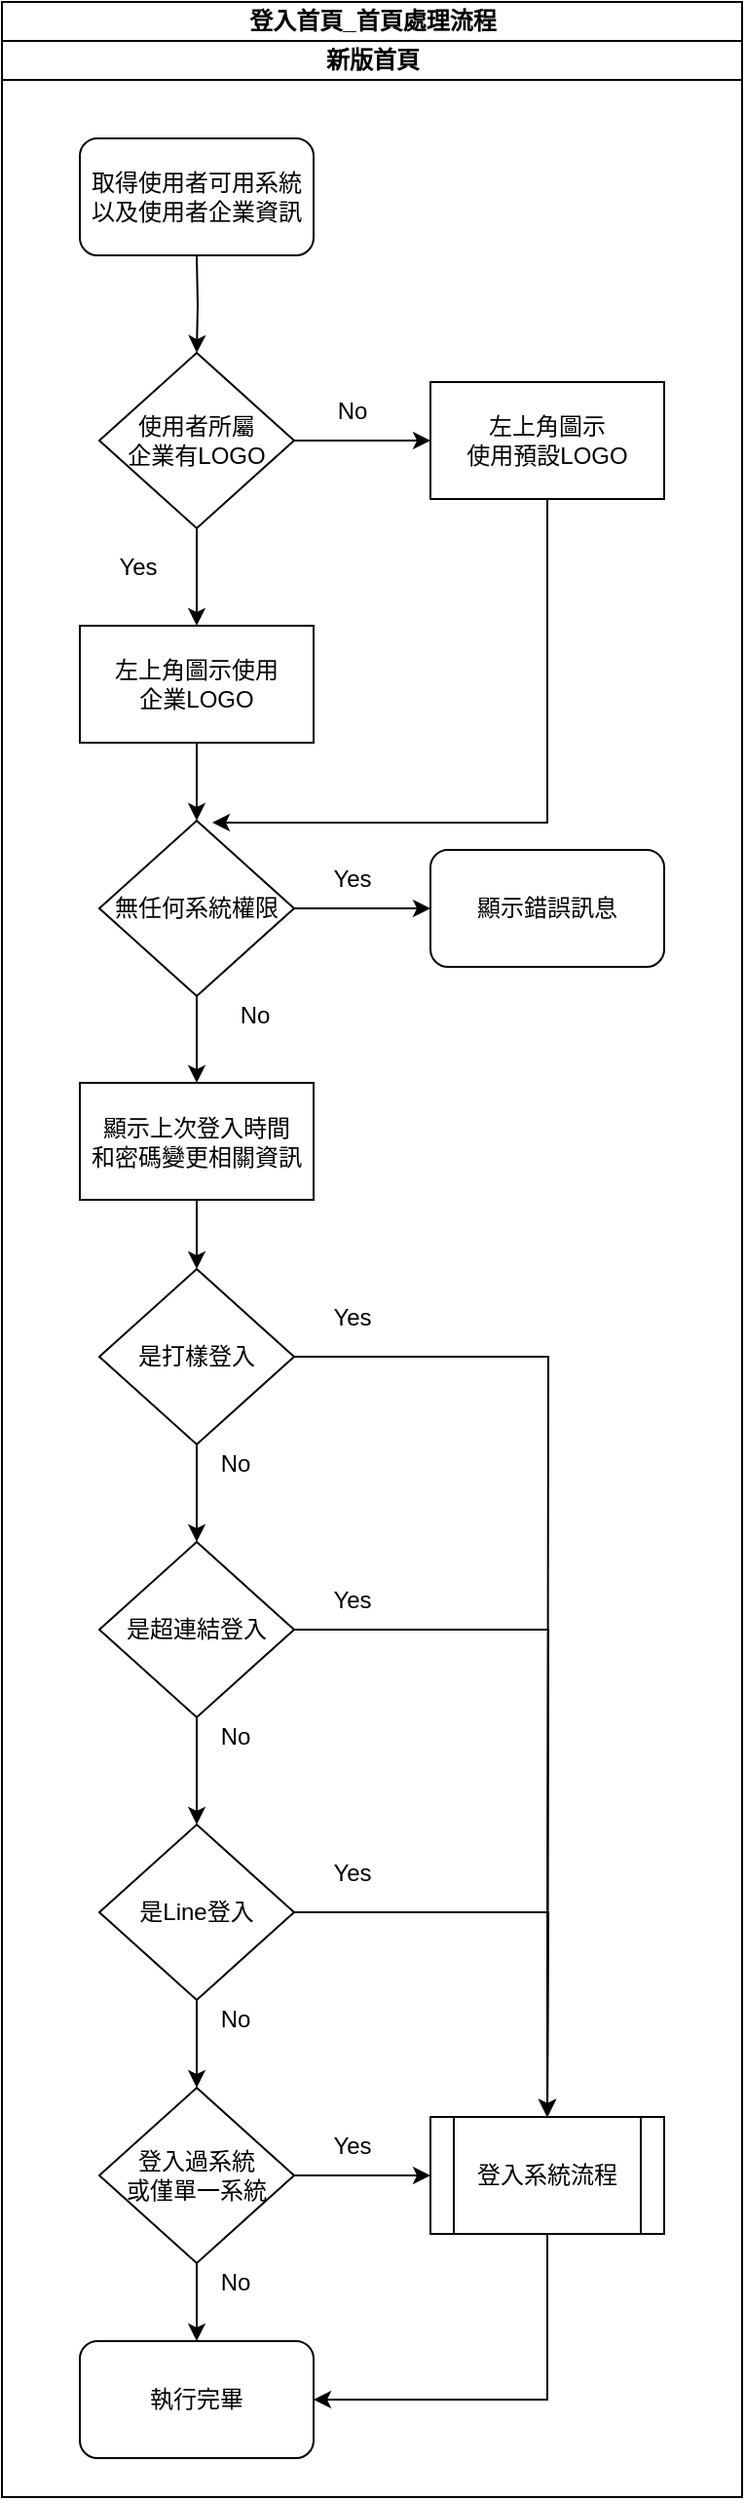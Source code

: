 <mxfile version="13.6.2" type="device" pages="5"><diagram id="xxUvqiR79Ry5WLbqCTX6" name="登入首頁_首頁處理流程"><mxGraphModel dx="852" dy="494" grid="1" gridSize="10" guides="1" tooltips="1" connect="1" arrows="1" fold="1" page="1" pageScale="1" pageWidth="827" pageHeight="1169" math="0" shadow="0"><root><mxCell id="0"/><mxCell id="1" parent="0"/><mxCell id="BoFhENl1-lQEtLwZPkrg-1" value="登入首頁_首頁處理流程" style="swimlane;html=1;childLayout=stackLayout;resizeParent=1;resizeParentMax=0;startSize=20;" parent="1" vertex="1"><mxGeometry x="110" y="30" width="380" height="1280" as="geometry"/></mxCell><mxCell id="BoFhENl1-lQEtLwZPkrg-4" value="新版首頁" style="swimlane;html=1;startSize=20;" parent="BoFhENl1-lQEtLwZPkrg-1" vertex="1"><mxGeometry y="20" width="380" height="1260" as="geometry"/></mxCell><mxCell id="BoFhENl1-lQEtLwZPkrg-22" value="Yes" style="text;html=1;strokeColor=none;fillColor=none;align=center;verticalAlign=middle;whiteSpace=wrap;rounded=0;" parent="BoFhENl1-lQEtLwZPkrg-4" vertex="1"><mxGeometry x="50" y="260" width="40" height="20" as="geometry"/></mxCell><mxCell id="BoFhENl1-lQEtLwZPkrg-25" style="edgeStyle=orthogonalEdgeStyle;rounded=0;orthogonalLoop=1;jettySize=auto;html=1;" parent="BoFhENl1-lQEtLwZPkrg-4" source="BoFhENl1-lQEtLwZPkrg-20" target="BoFhENl1-lQEtLwZPkrg-24" edge="1"><mxGeometry relative="1" as="geometry"/></mxCell><mxCell id="S400M3EqAtbgMZL94rTm-6" style="edgeStyle=orthogonalEdgeStyle;rounded=0;orthogonalLoop=1;jettySize=auto;html=1;" parent="BoFhENl1-lQEtLwZPkrg-4" source="S400M3EqAtbgMZL94rTm-4" target="S400M3EqAtbgMZL94rTm-3" edge="1"><mxGeometry relative="1" as="geometry"/></mxCell><mxCell id="S400M3EqAtbgMZL94rTm-10" style="edgeStyle=orthogonalEdgeStyle;rounded=0;orthogonalLoop=1;jettySize=auto;html=1;" parent="BoFhENl1-lQEtLwZPkrg-4" source="S400M3EqAtbgMZL94rTm-4" edge="1"><mxGeometry relative="1" as="geometry"><mxPoint x="280" y="1065" as="targetPoint"/></mxGeometry></mxCell><mxCell id="S400M3EqAtbgMZL94rTm-4" value="是Line登入" style="rhombus;whiteSpace=wrap;html=1;" parent="BoFhENl1-lQEtLwZPkrg-4" vertex="1"><mxGeometry x="50" y="915" width="100" height="90" as="geometry"/></mxCell><mxCell id="S400M3EqAtbgMZL94rTm-11" style="edgeStyle=orthogonalEdgeStyle;rounded=0;orthogonalLoop=1;jettySize=auto;html=1;" parent="BoFhENl1-lQEtLwZPkrg-4" source="S400M3EqAtbgMZL94rTm-1" edge="1"><mxGeometry relative="1" as="geometry"><mxPoint x="280" y="1065" as="targetPoint"/></mxGeometry></mxCell><mxCell id="S400M3EqAtbgMZL94rTm-1" value="是超連結登入" style="rhombus;whiteSpace=wrap;html=1;" parent="BoFhENl1-lQEtLwZPkrg-4" vertex="1"><mxGeometry x="50" y="770" width="100" height="90" as="geometry"/></mxCell><mxCell id="BoFhENl1-lQEtLwZPkrg-20" value="左上角圖示使用&lt;br&gt;企業LOGO" style="whiteSpace=wrap;html=1;" parent="BoFhENl1-lQEtLwZPkrg-4" vertex="1"><mxGeometry x="40" y="300" width="120" height="60" as="geometry"/></mxCell><mxCell id="BoFhENl1-lQEtLwZPkrg-15" value="使用者所屬&lt;br&gt;企業有LOGO" style="rhombus;whiteSpace=wrap;html=1;" parent="BoFhENl1-lQEtLwZPkrg-4" vertex="1"><mxGeometry x="50" y="160" width="100" height="90" as="geometry"/></mxCell><mxCell id="BoFhENl1-lQEtLwZPkrg-16" style="edgeStyle=orthogonalEdgeStyle;rounded=0;orthogonalLoop=1;jettySize=auto;html=1;" parent="BoFhENl1-lQEtLwZPkrg-4" target="BoFhENl1-lQEtLwZPkrg-15" edge="1"><mxGeometry relative="1" as="geometry"><mxPoint x="100" y="110" as="sourcePoint"/></mxGeometry></mxCell><mxCell id="BoFhENl1-lQEtLwZPkrg-21" value="" style="edgeStyle=orthogonalEdgeStyle;rounded=0;orthogonalLoop=1;jettySize=auto;html=1;" parent="BoFhENl1-lQEtLwZPkrg-4" source="BoFhENl1-lQEtLwZPkrg-15" target="BoFhENl1-lQEtLwZPkrg-20" edge="1"><mxGeometry relative="1" as="geometry"/></mxCell><mxCell id="BoFhENl1-lQEtLwZPkrg-30" style="edgeStyle=orthogonalEdgeStyle;rounded=0;orthogonalLoop=1;jettySize=auto;html=1;" parent="BoFhENl1-lQEtLwZPkrg-4" source="BoFhENl1-lQEtLwZPkrg-24" target="BoFhENl1-lQEtLwZPkrg-28" edge="1"><mxGeometry relative="1" as="geometry"/></mxCell><mxCell id="BoFhENl1-lQEtLwZPkrg-24" value="無任何系統權限" style="rhombus;whiteSpace=wrap;html=1;" parent="BoFhENl1-lQEtLwZPkrg-4" vertex="1"><mxGeometry x="50" y="400" width="100" height="90" as="geometry"/></mxCell><mxCell id="BoFhENl1-lQEtLwZPkrg-41" style="edgeStyle=orthogonalEdgeStyle;rounded=0;orthogonalLoop=1;jettySize=auto;html=1;" parent="BoFhENl1-lQEtLwZPkrg-4" source="BoFhENl1-lQEtLwZPkrg-37" target="BoFhENl1-lQEtLwZPkrg-40" edge="1"><mxGeometry relative="1" as="geometry"/></mxCell><mxCell id="BoFhENl1-lQEtLwZPkrg-37" value="&lt;span&gt;顯示上次登入時間&lt;/span&gt;&lt;br&gt;&lt;span&gt;和密碼變更相關資訊&lt;/span&gt;" style="whiteSpace=wrap;html=1;" parent="BoFhENl1-lQEtLwZPkrg-4" vertex="1"><mxGeometry x="40" y="534.5" width="120" height="60" as="geometry"/></mxCell><mxCell id="BoFhENl1-lQEtLwZPkrg-44" style="edgeStyle=orthogonalEdgeStyle;rounded=0;orthogonalLoop=1;jettySize=auto;html=1;" parent="BoFhENl1-lQEtLwZPkrg-4" source="BoFhENl1-lQEtLwZPkrg-40" edge="1"><mxGeometry relative="1" as="geometry"><mxPoint x="280" y="1065" as="targetPoint"/></mxGeometry></mxCell><mxCell id="BoFhENl1-lQEtLwZPkrg-40" value="是打樣登入" style="rhombus;whiteSpace=wrap;html=1;" parent="BoFhENl1-lQEtLwZPkrg-4" vertex="1"><mxGeometry x="50" y="630" width="100" height="90" as="geometry"/></mxCell><mxCell id="S400M3EqAtbgMZL94rTm-9" style="edgeStyle=orthogonalEdgeStyle;rounded=0;orthogonalLoop=1;jettySize=auto;html=1;" parent="BoFhENl1-lQEtLwZPkrg-4" source="S400M3EqAtbgMZL94rTm-3" edge="1"><mxGeometry relative="1" as="geometry"><mxPoint x="220" y="1095" as="targetPoint"/></mxGeometry></mxCell><mxCell id="K3Xcjproy9kq6pXs5Ro7-2" style="edgeStyle=orthogonalEdgeStyle;rounded=0;orthogonalLoop=1;jettySize=auto;html=1;" parent="BoFhENl1-lQEtLwZPkrg-4" source="S400M3EqAtbgMZL94rTm-3" target="K3Xcjproy9kq6pXs5Ro7-1" edge="1"><mxGeometry relative="1" as="geometry"/></mxCell><mxCell id="S400M3EqAtbgMZL94rTm-3" value="登入過系統&lt;br&gt;或僅單一系統" style="rhombus;whiteSpace=wrap;html=1;" parent="BoFhENl1-lQEtLwZPkrg-4" vertex="1"><mxGeometry x="50" y="1050" width="100" height="90" as="geometry"/></mxCell><mxCell id="K3Xcjproy9kq6pXs5Ro7-1" value="執行完畢" style="rounded=1;whiteSpace=wrap;html=1;" parent="BoFhENl1-lQEtLwZPkrg-4" vertex="1"><mxGeometry x="40" y="1180" width="120" height="60" as="geometry"/></mxCell><mxCell id="S400M3EqAtbgMZL94rTm-8" value="No" style="text;html=1;strokeColor=none;fillColor=none;align=center;verticalAlign=middle;whiteSpace=wrap;rounded=0;" parent="BoFhENl1-lQEtLwZPkrg-4" vertex="1"><mxGeometry x="100" y="1005" width="40" height="20" as="geometry"/></mxCell><mxCell id="BoFhENl1-lQEtLwZPkrg-47" value="No" style="text;html=1;strokeColor=none;fillColor=none;align=center;verticalAlign=middle;whiteSpace=wrap;rounded=0;" parent="BoFhENl1-lQEtLwZPkrg-4" vertex="1"><mxGeometry x="100" y="720" width="40" height="20" as="geometry"/></mxCell><mxCell id="S400M3EqAtbgMZL94rTm-7" value="No" style="text;html=1;strokeColor=none;fillColor=none;align=center;verticalAlign=middle;whiteSpace=wrap;rounded=0;" parent="BoFhENl1-lQEtLwZPkrg-4" vertex="1"><mxGeometry x="100" y="860" width="40" height="20" as="geometry"/></mxCell><mxCell id="-ncEif5aRneocIVHNTmD-1" value="&lt;span&gt;取得使用者可用系統以及使用者企業資訊&lt;/span&gt;" style="rounded=1;whiteSpace=wrap;html=1;" parent="BoFhENl1-lQEtLwZPkrg-4" vertex="1"><mxGeometry x="40" y="50" width="120" height="60" as="geometry"/></mxCell><mxCell id="fwGlcpPfr8Rrgx2J1AZz-1" value="No" style="text;html=1;strokeColor=none;fillColor=none;align=center;verticalAlign=middle;whiteSpace=wrap;rounded=0;" parent="BoFhENl1-lQEtLwZPkrg-4" vertex="1"><mxGeometry x="100" y="1140" width="40" height="20" as="geometry"/></mxCell><mxCell id="BoFhENl1-lQEtLwZPkrg-34" value="No" style="text;html=1;strokeColor=none;fillColor=none;align=center;verticalAlign=middle;whiteSpace=wrap;rounded=0;" parent="BoFhENl1-lQEtLwZPkrg-4" vertex="1"><mxGeometry x="110" y="490" width="40" height="20" as="geometry"/></mxCell><mxCell id="S400M3EqAtbgMZL94rTm-14" value="Yes" style="text;html=1;strokeColor=none;fillColor=none;align=center;verticalAlign=middle;whiteSpace=wrap;rounded=0;" parent="BoFhENl1-lQEtLwZPkrg-4" vertex="1"><mxGeometry x="160" y="1070" width="40" height="20" as="geometry"/></mxCell><mxCell id="S400M3EqAtbgMZL94rTm-13" value="Yes" style="text;html=1;strokeColor=none;fillColor=none;align=center;verticalAlign=middle;whiteSpace=wrap;rounded=0;" parent="BoFhENl1-lQEtLwZPkrg-4" vertex="1"><mxGeometry x="160" y="930" width="40" height="20" as="geometry"/></mxCell><mxCell id="BoFhENl1-lQEtLwZPkrg-46" value="Yes" style="text;html=1;strokeColor=none;fillColor=none;align=center;verticalAlign=middle;whiteSpace=wrap;rounded=0;" parent="BoFhENl1-lQEtLwZPkrg-4" vertex="1"><mxGeometry x="160" y="645" width="40" height="20" as="geometry"/></mxCell><mxCell id="BoFhENl1-lQEtLwZPkrg-23" value="No" style="text;html=1;strokeColor=none;fillColor=none;align=center;verticalAlign=middle;whiteSpace=wrap;rounded=0;" parent="BoFhENl1-lQEtLwZPkrg-4" vertex="1"><mxGeometry x="160" y="180" width="40" height="20" as="geometry"/></mxCell><mxCell id="BoFhENl1-lQEtLwZPkrg-31" value="Yes" style="text;html=1;strokeColor=none;fillColor=none;align=center;verticalAlign=middle;whiteSpace=wrap;rounded=0;" parent="BoFhENl1-lQEtLwZPkrg-4" vertex="1"><mxGeometry x="160" y="420" width="40" height="20" as="geometry"/></mxCell><mxCell id="S400M3EqAtbgMZL94rTm-12" value="Yes" style="text;html=1;strokeColor=none;fillColor=none;align=center;verticalAlign=middle;whiteSpace=wrap;rounded=0;" parent="BoFhENl1-lQEtLwZPkrg-4" vertex="1"><mxGeometry x="160" y="790" width="40" height="20" as="geometry"/></mxCell><mxCell id="cYE2_k9ykLviHbdNuJbZ-1" style="edgeStyle=orthogonalEdgeStyle;rounded=0;orthogonalLoop=1;jettySize=auto;html=1;entryX=1;entryY=0.5;entryDx=0;entryDy=0;exitX=0.5;exitY=1;exitDx=0;exitDy=0;" parent="BoFhENl1-lQEtLwZPkrg-4" source="RRh4h6zN2o5kzhAieeAw-1" target="K3Xcjproy9kq6pXs5Ro7-1" edge="1"><mxGeometry relative="1" as="geometry"/></mxCell><mxCell id="RRh4h6zN2o5kzhAieeAw-1" value="登入系統流程" style="shape=process;whiteSpace=wrap;html=1;backgroundOutline=1;" parent="BoFhENl1-lQEtLwZPkrg-4" vertex="1"><mxGeometry x="220" y="1065" width="120" height="60" as="geometry"/></mxCell><mxCell id="BoFhENl1-lQEtLwZPkrg-17" value="左上角圖示&lt;br&gt;使用預設LOGO" style="whiteSpace=wrap;html=1;" parent="BoFhENl1-lQEtLwZPkrg-4" vertex="1"><mxGeometry x="220" y="175" width="120" height="60" as="geometry"/></mxCell><mxCell id="BoFhENl1-lQEtLwZPkrg-28" value="顯示錯誤訊息" style="rounded=1;whiteSpace=wrap;html=1;" parent="BoFhENl1-lQEtLwZPkrg-4" vertex="1"><mxGeometry x="220" y="415" width="120" height="60" as="geometry"/></mxCell><mxCell id="BoFhENl1-lQEtLwZPkrg-38" value="" style="edgeStyle=orthogonalEdgeStyle;rounded=0;orthogonalLoop=1;jettySize=auto;html=1;" parent="BoFhENl1-lQEtLwZPkrg-4" source="BoFhENl1-lQEtLwZPkrg-24" target="BoFhENl1-lQEtLwZPkrg-37" edge="1"><mxGeometry relative="1" as="geometry"/></mxCell><mxCell id="BoFhENl1-lQEtLwZPkrg-18" value="" style="edgeStyle=orthogonalEdgeStyle;rounded=0;orthogonalLoop=1;jettySize=auto;html=1;" parent="BoFhENl1-lQEtLwZPkrg-4" source="BoFhENl1-lQEtLwZPkrg-15" target="BoFhENl1-lQEtLwZPkrg-17" edge="1"><mxGeometry relative="1" as="geometry"/></mxCell><mxCell id="BoFhENl1-lQEtLwZPkrg-29" style="edgeStyle=orthogonalEdgeStyle;rounded=0;orthogonalLoop=1;jettySize=auto;html=1;entryX=0.58;entryY=0.011;entryDx=0;entryDy=0;entryPerimeter=0;exitX=0.5;exitY=1;exitDx=0;exitDy=0;" parent="BoFhENl1-lQEtLwZPkrg-4" source="BoFhENl1-lQEtLwZPkrg-17" target="BoFhENl1-lQEtLwZPkrg-24" edge="1"><mxGeometry relative="1" as="geometry"><Array as="points"><mxPoint x="280" y="401"/></Array></mxGeometry></mxCell><mxCell id="S400M3EqAtbgMZL94rTm-2" value="" style="edgeStyle=orthogonalEdgeStyle;rounded=0;orthogonalLoop=1;jettySize=auto;html=1;" parent="BoFhENl1-lQEtLwZPkrg-4" source="BoFhENl1-lQEtLwZPkrg-40" target="S400M3EqAtbgMZL94rTm-1" edge="1"><mxGeometry relative="1" as="geometry"/></mxCell><mxCell id="S400M3EqAtbgMZL94rTm-5" value="" style="edgeStyle=orthogonalEdgeStyle;rounded=0;orthogonalLoop=1;jettySize=auto;html=1;" parent="BoFhENl1-lQEtLwZPkrg-4" source="S400M3EqAtbgMZL94rTm-1" target="S400M3EqAtbgMZL94rTm-4" edge="1"><mxGeometry relative="1" as="geometry"/></mxCell></root></mxGraphModel></diagram><diagram id="Brz_e3MYfnv4GyJsNLYh" name="登入系統_首頁處理流程"><mxGraphModel dx="1679" dy="1663" grid="1" gridSize="10" guides="1" tooltips="1" connect="1" arrows="1" fold="1" page="1" pageScale="1" pageWidth="827" pageHeight="1169" math="0" shadow="0"><root><mxCell id="K91QNcTwHzQRxxjALeH9-0"/><mxCell id="K91QNcTwHzQRxxjALeH9-1" parent="K91QNcTwHzQRxxjALeH9-0"/><mxCell id="iFYcer8ByTCFBsBQIMCD-0" value="登入系統" style="swimlane;html=1;childLayout=stackLayout;resizeParent=1;resizeParentMax=0;startSize=20;" parent="K91QNcTwHzQRxxjALeH9-1" vertex="1"><mxGeometry x="-530" y="-90" width="370" height="1270" as="geometry"/></mxCell><mxCell id="iFYcer8ByTCFBsBQIMCD-2" value="新版首頁" style="swimlane;html=1;startSize=20;" parent="iFYcer8ByTCFBsBQIMCD-0" vertex="1"><mxGeometry y="20" width="370" height="1250" as="geometry"/></mxCell><mxCell id="VhWRzXcyoL8X0kdOJYch-3" style="edgeStyle=orthogonalEdgeStyle;rounded=0;orthogonalLoop=1;jettySize=auto;html=1;" parent="iFYcer8ByTCFBsBQIMCD-2" source="MP5WnpKOxWiK7rQqosWG-0" edge="1"><mxGeometry relative="1" as="geometry"><mxPoint x="100" y="1150" as="targetPoint"/></mxGeometry></mxCell><mxCell id="VhWRzXcyoL8X0kdOJYch-7" style="edgeStyle=orthogonalEdgeStyle;rounded=0;orthogonalLoop=1;jettySize=auto;html=1;" parent="iFYcer8ByTCFBsBQIMCD-2" source="MP5WnpKOxWiK7rQqosWG-0" edge="1"><mxGeometry relative="1" as="geometry"><mxPoint x="210" y="1080" as="targetPoint"/></mxGeometry></mxCell><mxCell id="VhWRzXcyoL8X0kdOJYch-2" style="edgeStyle=orthogonalEdgeStyle;rounded=0;orthogonalLoop=1;jettySize=auto;html=1;" parent="iFYcer8ByTCFBsBQIMCD-2" source="VhWRzXcyoL8X0kdOJYch-0" target="MP5WnpKOxWiK7rQqosWG-0" edge="1"><mxGeometry relative="1" as="geometry"/></mxCell><mxCell id="VhWRzXcyoL8X0kdOJYch-6" style="edgeStyle=orthogonalEdgeStyle;rounded=0;orthogonalLoop=1;jettySize=auto;html=1;" parent="iFYcer8ByTCFBsBQIMCD-2" source="VhWRzXcyoL8X0kdOJYch-0" edge="1"><mxGeometry relative="1" as="geometry"><mxPoint x="270" y="1050" as="targetPoint"/></mxGeometry></mxCell><mxCell id="VhWRzXcyoL8X0kdOJYch-5" style="edgeStyle=orthogonalEdgeStyle;rounded=0;orthogonalLoop=1;jettySize=auto;html=1;" parent="iFYcer8ByTCFBsBQIMCD-2" source="MP5WnpKOxWiK7rQqosWG-2" edge="1"><mxGeometry relative="1" as="geometry"><mxPoint x="270" y="1050" as="targetPoint"/></mxGeometry></mxCell><mxCell id="VhWRzXcyoL8X0kdOJYch-4" style="edgeStyle=orthogonalEdgeStyle;rounded=0;orthogonalLoop=1;jettySize=auto;html=1;" parent="iFYcer8ByTCFBsBQIMCD-2" source="qbh9wjl_hzRG--3oNr68-8" edge="1"><mxGeometry relative="1" as="geometry"><mxPoint x="270" y="1050" as="targetPoint"/></mxGeometry></mxCell><mxCell id="SQXP338MmAp7NBNABk6F-6" value="" style="edgeStyle=orthogonalEdgeStyle;rounded=0;orthogonalLoop=1;jettySize=auto;html=1;" parent="iFYcer8ByTCFBsBQIMCD-2" source="SQXP338MmAp7NBNABk6F-3" target="SQXP338MmAp7NBNABk6F-5" edge="1"><mxGeometry relative="1" as="geometry"/></mxCell><mxCell id="qbh9wjl_hzRG--3oNr68-3" style="edgeStyle=orthogonalEdgeStyle;rounded=0;orthogonalLoop=1;jettySize=auto;html=1;entryX=1;entryY=0.5;entryDx=0;entryDy=0;exitX=0.5;exitY=1;exitDx=0;exitDy=0;" parent="iFYcer8ByTCFBsBQIMCD-2" source="SQXP338MmAp7NBNABk6F-5" target="qbh9wjl_hzRG--3oNr68-1" edge="1"><mxGeometry relative="1" as="geometry"><mxPoint x="160" y="500" as="targetPoint"/></mxGeometry></mxCell><mxCell id="MP5WnpKOxWiK7rQqosWG-3" value="" style="edgeStyle=orthogonalEdgeStyle;rounded=0;orthogonalLoop=1;jettySize=auto;html=1;" parent="iFYcer8ByTCFBsBQIMCD-2" source="qbh9wjl_hzRG--3oNr68-8" target="MP5WnpKOxWiK7rQqosWG-2" edge="1"><mxGeometry relative="1" as="geometry"/></mxCell><mxCell id="VhWRzXcyoL8X0kdOJYch-1" value="" style="edgeStyle=orthogonalEdgeStyle;rounded=0;orthogonalLoop=1;jettySize=auto;html=1;" parent="iFYcer8ByTCFBsBQIMCD-2" source="MP5WnpKOxWiK7rQqosWG-2" target="VhWRzXcyoL8X0kdOJYch-0" edge="1"><mxGeometry relative="1" as="geometry"/></mxCell><mxCell id="VhWRzXcyoL8X0kdOJYch-11" style="edgeStyle=orthogonalEdgeStyle;rounded=0;orthogonalLoop=1;jettySize=auto;html=1;" parent="iFYcer8ByTCFBsBQIMCD-2" source="VhWRzXcyoL8X0kdOJYch-9" target="SQXP338MmAp7NBNABk6F-3" edge="1"><mxGeometry relative="1" as="geometry"/></mxCell><mxCell id="VhWRzXcyoL8X0kdOJYch-13" style="edgeStyle=orthogonalEdgeStyle;rounded=0;orthogonalLoop=1;jettySize=auto;html=1;" parent="iFYcer8ByTCFBsBQIMCD-2" source="VhWRzXcyoL8X0kdOJYch-9" target="VhWRzXcyoL8X0kdOJYch-12" edge="1"><mxGeometry relative="1" as="geometry"/></mxCell><mxCell id="VhWRzXcyoL8X0kdOJYch-14" style="edgeStyle=orthogonalEdgeStyle;rounded=0;orthogonalLoop=1;jettySize=auto;html=1;entryX=0.5;entryY=0;entryDx=0;entryDy=0;exitX=0.5;exitY=1;exitDx=0;exitDy=0;" parent="iFYcer8ByTCFBsBQIMCD-2" source="VhWRzXcyoL8X0kdOJYch-12" target="SQXP338MmAp7NBNABk6F-3" edge="1"><mxGeometry relative="1" as="geometry"/></mxCell><mxCell id="GtrCCoIDFZUESQk1EgqC-4" style="edgeStyle=orthogonalEdgeStyle;rounded=0;orthogonalLoop=1;jettySize=auto;html=1;" parent="iFYcer8ByTCFBsBQIMCD-2" source="GtrCCoIDFZUESQk1EgqC-2" target="VhWRzXcyoL8X0kdOJYch-9" edge="1"><mxGeometry relative="1" as="geometry"/></mxCell><mxCell id="5vEsFDrtvSSdXCDqltAX-0" style="edgeStyle=orthogonalEdgeStyle;rounded=0;orthogonalLoop=1;jettySize=auto;html=1;" parent="iFYcer8ByTCFBsBQIMCD-2" source="qbh9wjl_hzRG--3oNr68-4" target="qbh9wjl_hzRG--3oNr68-8" edge="1"><mxGeometry relative="1" as="geometry"/></mxCell><mxCell id="qbh9wjl_hzRG--3oNr68-4" value="在表單編輯區&lt;br&gt;顯示系統圖示" style="whiteSpace=wrap;html=1;rounded=0;" parent="iFYcer8ByTCFBsBQIMCD-2" vertex="1"><mxGeometry x="40" y="570" width="120" height="60" as="geometry"/></mxCell><mxCell id="GtrCCoIDFZUESQk1EgqC-2" value="開單方式&lt;br&gt;為單頁簽" style="rhombus;whiteSpace=wrap;html=1;rounded=0;" parent="iFYcer8ByTCFBsBQIMCD-2" vertex="1"><mxGeometry x="60" y="120" width="80" height="80" as="geometry"/></mxCell><mxCell id="7mep7U5xfUish1DZ256E-0" value="執行完畢" style="rounded=1;whiteSpace=wrap;html=1;" parent="iFYcer8ByTCFBsBQIMCD-2" vertex="1"><mxGeometry x="40" y="1150" width="120" height="60" as="geometry"/></mxCell><mxCell id="5vEsFDrtvSSdXCDqltAX-2" style="edgeStyle=orthogonalEdgeStyle;rounded=0;orthogonalLoop=1;jettySize=auto;html=1;" parent="iFYcer8ByTCFBsBQIMCD-2" source="qbh9wjl_hzRG--3oNr68-1" target="qbh9wjl_hzRG--3oNr68-4" edge="1"><mxGeometry relative="1" as="geometry"/></mxCell><mxCell id="qbh9wjl_hzRG--3oNr68-1" value="依表單清單顯示系統主選單" style="whiteSpace=wrap;html=1;rounded=0;" parent="iFYcer8ByTCFBsBQIMCD-2" vertex="1"><mxGeometry x="40" y="470" width="120" height="60" as="geometry"/></mxCell><mxCell id="GtrCCoIDFZUESQk1EgqC-9" value="No" style="text;html=1;strokeColor=none;fillColor=none;align=center;verticalAlign=middle;whiteSpace=wrap;rounded=0;" parent="iFYcer8ByTCFBsBQIMCD-2" vertex="1"><mxGeometry x="97" y="200" width="40" height="20" as="geometry"/></mxCell><mxCell id="VhWRzXcyoL8X0kdOJYch-8" value="No" style="text;html=1;strokeColor=none;fillColor=none;align=center;verticalAlign=middle;whiteSpace=wrap;rounded=0;" parent="iFYcer8ByTCFBsBQIMCD-2" vertex="1"><mxGeometry x="100" y="430" width="40" height="20" as="geometry"/></mxCell><mxCell id="GtrCCoIDFZUESQk1EgqC-8" value="Yes" style="text;html=1;strokeColor=none;fillColor=none;align=center;verticalAlign=middle;whiteSpace=wrap;rounded=0;" parent="iFYcer8ByTCFBsBQIMCD-2" vertex="1"><mxGeometry x="140" y="130" width="40" height="20" as="geometry"/></mxCell><mxCell id="qbh9wjl_hzRG--3oNr68-0" value="Yes" style="text;html=1;strokeColor=none;fillColor=none;align=center;verticalAlign=middle;whiteSpace=wrap;rounded=0;" parent="iFYcer8ByTCFBsBQIMCD-2" vertex="1"><mxGeometry x="140" y="360" width="40" height="20" as="geometry"/></mxCell><mxCell id="D0stmFlGHUBH51idNW9B-0" style="edgeStyle=orthogonalEdgeStyle;rounded=0;orthogonalLoop=1;jettySize=auto;html=1;entryX=1;entryY=0.5;entryDx=0;entryDy=0;exitX=0.5;exitY=1;exitDx=0;exitDy=0;" parent="iFYcer8ByTCFBsBQIMCD-2" source="5vEsFDrtvSSdXCDqltAX-3" target="7mep7U5xfUish1DZ256E-0" edge="1"><mxGeometry relative="1" as="geometry"/></mxCell><mxCell id="5vEsFDrtvSSdXCDqltAX-3" value="開啟表單流程" style="shape=process;whiteSpace=wrap;html=1;backgroundOutline=1;" parent="iFYcer8ByTCFBsBQIMCD-2" vertex="1"><mxGeometry x="210" y="1050" width="120" height="60" as="geometry"/></mxCell><mxCell id="SQXP338MmAp7NBNABk6F-5" value="隱藏系統選單列並將個人資訊圖示顯示在左側欄" style="whiteSpace=wrap;html=1;rounded=0;" parent="iFYcer8ByTCFBsBQIMCD-2" vertex="1"><mxGeometry x="210" y="360" width="120" height="60" as="geometry"/></mxCell><mxCell id="VhWRzXcyoL8X0kdOJYch-12" value="隱藏系統工具列" style="whiteSpace=wrap;html=1;rounded=0;" parent="iFYcer8ByTCFBsBQIMCD-2" vertex="1"><mxGeometry x="210" y="240" width="120" height="60" as="geometry"/></mxCell><mxCell id="VhWRzXcyoL8X0kdOJYch-21" value="Yes" style="text;html=1;strokeColor=none;fillColor=none;align=center;verticalAlign=middle;whiteSpace=wrap;rounded=0;" parent="iFYcer8ByTCFBsBQIMCD-2" vertex="1"><mxGeometry x="150" y="690" width="40" height="20" as="geometry"/></mxCell><mxCell id="VhWRzXcyoL8X0kdOJYch-22" value="Yes" style="text;html=1;strokeColor=none;fillColor=none;align=center;verticalAlign=middle;whiteSpace=wrap;rounded=0;" parent="iFYcer8ByTCFBsBQIMCD-2" vertex="1"><mxGeometry x="150" y="810" width="40" height="20" as="geometry"/></mxCell><mxCell id="VhWRzXcyoL8X0kdOJYch-23" value="Yes" style="text;html=1;strokeColor=none;fillColor=none;align=center;verticalAlign=middle;whiteSpace=wrap;rounded=0;" parent="iFYcer8ByTCFBsBQIMCD-2" vertex="1"><mxGeometry x="150" y="940" width="40" height="20" as="geometry"/></mxCell><mxCell id="VhWRzXcyoL8X0kdOJYch-24" value="Yes" style="text;html=1;strokeColor=none;fillColor=none;align=center;verticalAlign=middle;whiteSpace=wrap;rounded=0;" parent="iFYcer8ByTCFBsBQIMCD-2" vertex="1"><mxGeometry x="150" y="1050" width="40" height="20" as="geometry"/></mxCell><mxCell id="VhWRzXcyoL8X0kdOJYch-15" value="Yes" style="text;html=1;strokeColor=none;fillColor=none;align=center;verticalAlign=middle;whiteSpace=wrap;rounded=0;" parent="iFYcer8ByTCFBsBQIMCD-2" vertex="1"><mxGeometry x="137" y="240" width="40" height="20" as="geometry"/></mxCell><mxCell id="VhWRzXcyoL8X0kdOJYch-19" value="No" style="text;html=1;strokeColor=none;fillColor=none;align=center;verticalAlign=middle;whiteSpace=wrap;rounded=0;" parent="iFYcer8ByTCFBsBQIMCD-2" vertex="1"><mxGeometry x="100" y="1000" width="40" height="20" as="geometry"/></mxCell><mxCell id="VhWRzXcyoL8X0kdOJYch-18" value="No" style="text;html=1;strokeColor=none;fillColor=none;align=center;verticalAlign=middle;whiteSpace=wrap;rounded=0;" parent="iFYcer8ByTCFBsBQIMCD-2" vertex="1"><mxGeometry x="100" y="880" width="40" height="20" as="geometry"/></mxCell><mxCell id="VhWRzXcyoL8X0kdOJYch-20" value="No" style="text;html=1;strokeColor=none;fillColor=none;align=center;verticalAlign=middle;whiteSpace=wrap;rounded=0;" parent="iFYcer8ByTCFBsBQIMCD-2" vertex="1"><mxGeometry x="97" y="1120" width="40" height="20" as="geometry"/></mxCell><mxCell id="VhWRzXcyoL8X0kdOJYch-17" value="No" style="text;html=1;strokeColor=none;fillColor=none;align=center;verticalAlign=middle;whiteSpace=wrap;rounded=0;" parent="iFYcer8ByTCFBsBQIMCD-2" vertex="1"><mxGeometry x="97" y="760" width="40" height="20" as="geometry"/></mxCell><mxCell id="VhWRzXcyoL8X0kdOJYch-16" value="No" style="text;html=1;strokeColor=none;fillColor=none;align=center;verticalAlign=middle;whiteSpace=wrap;rounded=0;" parent="iFYcer8ByTCFBsBQIMCD-2" vertex="1"><mxGeometry x="97" y="300" width="40" height="20" as="geometry"/></mxCell><mxCell id="VhWRzXcyoL8X0kdOJYch-9" value="系統工具列&lt;br&gt;設定隱藏" style="rhombus;whiteSpace=wrap;html=1;rounded=0;" parent="iFYcer8ByTCFBsBQIMCD-2" vertex="1"><mxGeometry x="60" y="230" width="80" height="80" as="geometry"/></mxCell><mxCell id="qbh9wjl_hzRG--3oNr68-8" value="是打樣表單" style="rhombus;whiteSpace=wrap;html=1;rounded=0;" parent="iFYcer8ByTCFBsBQIMCD-2" vertex="1"><mxGeometry x="60" y="680" width="80" height="80" as="geometry"/></mxCell><mxCell id="5vEsFDrtvSSdXCDqltAX-1" style="edgeStyle=orthogonalEdgeStyle;rounded=0;orthogonalLoop=1;jettySize=auto;html=1;" parent="iFYcer8ByTCFBsBQIMCD-2" source="SQXP338MmAp7NBNABk6F-3" target="qbh9wjl_hzRG--3oNr68-1" edge="1"><mxGeometry relative="1" as="geometry"/></mxCell><mxCell id="SQXP338MmAp7NBNABk6F-3" value="系統選單列&lt;br&gt;設定隱藏" style="rhombus;whiteSpace=wrap;html=1;rounded=0;" parent="iFYcer8ByTCFBsBQIMCD-2" vertex="1"><mxGeometry x="60" y="350" width="80" height="80" as="geometry"/></mxCell><mxCell id="MP5WnpKOxWiK7rQqosWG-2" value="是超連結&lt;br&gt;開啟表單" style="rhombus;whiteSpace=wrap;html=1;rounded=0;" parent="iFYcer8ByTCFBsBQIMCD-2" vertex="1"><mxGeometry x="60" y="800" width="80" height="80" as="geometry"/></mxCell><mxCell id="VhWRzXcyoL8X0kdOJYch-0" value="是Line&lt;br&gt;開啟表單" style="rhombus;whiteSpace=wrap;html=1;rounded=0;" parent="iFYcer8ByTCFBsBQIMCD-2" vertex="1"><mxGeometry x="60" y="920" width="80" height="80" as="geometry"/></mxCell><mxCell id="MP5WnpKOxWiK7rQqosWG-0" value="有設定登入&lt;br&gt;啟動表單" style="rhombus;whiteSpace=wrap;html=1;rounded=0;" parent="iFYcer8ByTCFBsBQIMCD-2" vertex="1"><mxGeometry x="60" y="1040" width="80" height="80" as="geometry"/></mxCell><mxCell id="GtrCCoIDFZUESQk1EgqC-3" style="edgeStyle=orthogonalEdgeStyle;rounded=0;orthogonalLoop=1;jettySize=auto;html=1;" parent="iFYcer8ByTCFBsBQIMCD-2" source="XhH3Vjf_-vjQfcIwJ3BD-0" target="GtrCCoIDFZUESQk1EgqC-2" edge="1"><mxGeometry relative="1" as="geometry"/></mxCell><mxCell id="XhH3Vjf_-vjQfcIwJ3BD-0" value="&lt;span&gt;依使用者權限取得表單清單以及系統相關設定資訊&lt;/span&gt;" style="rounded=1;whiteSpace=wrap;html=1;" parent="iFYcer8ByTCFBsBQIMCD-2" vertex="1"><mxGeometry x="40" y="30" width="120" height="60" as="geometry"/></mxCell><mxCell id="80HIxW6fAhaMPaTd_UCk-0" style="edgeStyle=orthogonalEdgeStyle;rounded=0;orthogonalLoop=1;jettySize=auto;html=1;exitX=0.5;exitY=1;exitDx=0;exitDy=0;" parent="K91QNcTwHzQRxxjALeH9-1" source="GtrCCoIDFZUESQk1EgqC-6" target="VhWRzXcyoL8X0kdOJYch-9" edge="1"><mxGeometry relative="1" as="geometry"><Array as="points"><mxPoint x="-261" y="150"/><mxPoint x="-430" y="150"/></Array></mxGeometry></mxCell><mxCell id="GtrCCoIDFZUESQk1EgqC-6" value="隱藏表單頁簽列" style="whiteSpace=wrap;html=1;rounded=0;" parent="K91QNcTwHzQRxxjALeH9-1" vertex="1"><mxGeometry x="-321" y="60" width="120" height="60" as="geometry"/></mxCell><mxCell id="GtrCCoIDFZUESQk1EgqC-7" value="" style="edgeStyle=orthogonalEdgeStyle;rounded=0;orthogonalLoop=1;jettySize=auto;html=1;" parent="K91QNcTwHzQRxxjALeH9-1" source="GtrCCoIDFZUESQk1EgqC-2" target="GtrCCoIDFZUESQk1EgqC-6" edge="1"><mxGeometry relative="1" as="geometry"/></mxCell></root></mxGraphModel></diagram><diagram id="VnUPrr0F5WebPd5zLYHW" name="系統主選單開啟表單"><mxGraphModel dx="852" dy="1663" grid="1" gridSize="10" guides="1" tooltips="1" connect="1" arrows="1" fold="1" page="1" pageScale="1" pageWidth="827" pageHeight="1169" math="0" shadow="0"><root><mxCell id="PYUjmTppwd4u0Bzf8hCE-0"/><mxCell id="PYUjmTppwd4u0Bzf8hCE-1" parent="PYUjmTppwd4u0Bzf8hCE-0"/><mxCell id="NFrC0yA1xmdMp2T8g60g-0" value="&lt;div style=&quot;font-family: &amp;#34;consolas&amp;#34; , &amp;#34;courier new&amp;#34; , monospace ; font-weight: normal ; line-height: 19px&quot;&gt;&lt;span style=&quot;background-color: rgb(255 , 255 , 255)&quot;&gt;&lt;font style=&quot;font-size: 12px&quot;&gt;系統主選單開啟表單&lt;/font&gt;&lt;/span&gt;&lt;/div&gt;" style="swimlane;html=1;childLayout=stackLayout;resizeParent=1;resizeParentMax=0;startSize=20;" parent="PYUjmTppwd4u0Bzf8hCE-1" vertex="1"><mxGeometry x="230" y="-80" width="490" height="380" as="geometry"/></mxCell><mxCell id="NFrC0yA1xmdMp2T8g60g-3" value="使用者" style="swimlane;html=1;startSize=20;" parent="NFrC0yA1xmdMp2T8g60g-0" vertex="1"><mxGeometry y="20" width="240" height="360" as="geometry"/></mxCell><mxCell id="yD47J-q2sHZEqpZZ5jVe-0" value="&lt;span&gt;點擊系統主選單的&lt;br&gt;表單&lt;br&gt;&lt;/span&gt;" style="rounded=1;whiteSpace=wrap;html=1;" parent="NFrC0yA1xmdMp2T8g60g-3" vertex="1"><mxGeometry x="50" y="40" width="120" height="60" as="geometry"/></mxCell><mxCell id="yD47J-q2sHZEqpZZ5jVe-4" style="edgeStyle=orthogonalEdgeStyle;rounded=0;orthogonalLoop=1;jettySize=auto;html=1;" parent="NFrC0yA1xmdMp2T8g60g-0" source="yD47J-q2sHZEqpZZ5jVe-0" target="yD47J-q2sHZEqpZZ5jVe-3" edge="1"><mxGeometry relative="1" as="geometry"/></mxCell><mxCell id="yD47J-q2sHZEqpZZ5jVe-1" value="新版首頁" style="swimlane;html=1;startSize=20;" parent="NFrC0yA1xmdMp2T8g60g-0" vertex="1"><mxGeometry x="240" y="20" width="250" height="360" as="geometry"/></mxCell><mxCell id="yD47J-q2sHZEqpZZ5jVe-6" value="" style="edgeStyle=orthogonalEdgeStyle;rounded=0;orthogonalLoop=1;jettySize=auto;html=1;exitX=0.5;exitY=1;exitDx=0;exitDy=0;" parent="yD47J-q2sHZEqpZZ5jVe-1" source="yD47J-q2sHZEqpZZ5jVe-3" target="W3JoyYAizfJS9obSbjw5-0" edge="1"><mxGeometry relative="1" as="geometry"><mxPoint x="210" y="150" as="targetPoint"/></mxGeometry></mxCell><mxCell id="W3JoyYAizfJS9obSbjw5-1" style="edgeStyle=orthogonalEdgeStyle;rounded=0;orthogonalLoop=1;jettySize=auto;html=1;" parent="yD47J-q2sHZEqpZZ5jVe-1" source="W3JoyYAizfJS9obSbjw5-0" target="c9KFQMrrepDiqhAlP4uC-11" edge="1"><mxGeometry relative="1" as="geometry"/></mxCell><mxCell id="W3JoyYAizfJS9obSbjw5-0" value="開啟表單流程" style="shape=process;whiteSpace=wrap;html=1;backgroundOutline=1;" parent="yD47J-q2sHZEqpZZ5jVe-1" vertex="1"><mxGeometry x="70" y="160" width="120" height="60" as="geometry"/></mxCell><mxCell id="yD47J-q2sHZEqpZZ5jVe-3" value="取得表單資訊&lt;br&gt;進行開啟表單" style="rounded=0;whiteSpace=wrap;html=1;" parent="yD47J-q2sHZEqpZZ5jVe-1" vertex="1"><mxGeometry x="70" y="40" width="120" height="60" as="geometry"/></mxCell><mxCell id="c9KFQMrrepDiqhAlP4uC-11" value="駐留至該表單" style="rounded=1;whiteSpace=wrap;html=1;" parent="yD47J-q2sHZEqpZZ5jVe-1" vertex="1"><mxGeometry x="70" y="280" width="120" height="60" as="geometry"/></mxCell></root></mxGraphModel></diagram><diagram id="uXK00th1u3V8O0x1MvDS" name="開啟表單流程"><mxGraphModel dx="852" dy="1663" grid="1" gridSize="10" guides="1" tooltips="1" connect="1" arrows="1" fold="1" page="1" pageScale="1" pageWidth="827" pageHeight="1169" math="0" shadow="0"><root><mxCell id="hGrp0UWKH8i5Zlx3HUUY-0"/><mxCell id="hGrp0UWKH8i5Zlx3HUUY-1" parent="hGrp0UWKH8i5Zlx3HUUY-0"/><mxCell id="fhfFuz0mQP3R50BSFPhw-0" value="&lt;div style=&quot;font-family: &amp;#34;consolas&amp;#34; , &amp;#34;courier new&amp;#34; , monospace ; font-weight: normal ; line-height: 19px&quot;&gt;&lt;span style=&quot;background-color: rgb(255 , 255 , 255)&quot;&gt;開啟表單流程&lt;/span&gt;&lt;/div&gt;" style="swimlane;html=1;childLayout=stackLayout;resizeParent=1;resizeParentMax=0;startSize=20;" parent="hGrp0UWKH8i5Zlx3HUUY-1" vertex="1"><mxGeometry x="230" y="-80" width="740" height="560" as="geometry"/></mxCell><mxCell id="fhfFuz0mQP3R50BSFPhw-4" value="新版首頁" style="swimlane;html=1;startSize=20;" parent="fhfFuz0mQP3R50BSFPhw-0" vertex="1"><mxGeometry y="20" width="740" height="540" as="geometry"/></mxCell><mxCell id="fhfFuz0mQP3R50BSFPhw-5" value="" style="edgeStyle=orthogonalEdgeStyle;rounded=0;orthogonalLoop=1;jettySize=auto;html=1;" parent="fhfFuz0mQP3R50BSFPhw-4" source="6b0W73UFXbMt5knSar13-0" target="fhfFuz0mQP3R50BSFPhw-30" edge="1"><mxGeometry relative="1" as="geometry"><mxPoint x="210" y="100" as="sourcePoint"/></mxGeometry></mxCell><mxCell id="fhfFuz0mQP3R50BSFPhw-6" value="" style="edgeStyle=orthogonalEdgeStyle;rounded=0;orthogonalLoop=1;jettySize=auto;html=1;" parent="fhfFuz0mQP3R50BSFPhw-4" source="fhfFuz0mQP3R50BSFPhw-30" target="fhfFuz0mQP3R50BSFPhw-25" edge="1"><mxGeometry relative="1" as="geometry"/></mxCell><mxCell id="fhfFuz0mQP3R50BSFPhw-7" value="" style="edgeStyle=orthogonalEdgeStyle;rounded=0;orthogonalLoop=1;jettySize=auto;html=1;" parent="fhfFuz0mQP3R50BSFPhw-4" source="fhfFuz0mQP3R50BSFPhw-25" target="fhfFuz0mQP3R50BSFPhw-22" edge="1"><mxGeometry relative="1" as="geometry"/></mxCell><mxCell id="fhfFuz0mQP3R50BSFPhw-8" value="" style="edgeStyle=orthogonalEdgeStyle;rounded=0;orthogonalLoop=1;jettySize=auto;html=1;" parent="fhfFuz0mQP3R50BSFPhw-4" source="fhfFuz0mQP3R50BSFPhw-30" target="fhfFuz0mQP3R50BSFPhw-29" edge="1"><mxGeometry relative="1" as="geometry"/></mxCell><mxCell id="fhfFuz0mQP3R50BSFPhw-9" style="edgeStyle=orthogonalEdgeStyle;rounded=0;orthogonalLoop=1;jettySize=auto;html=1;" parent="fhfFuz0mQP3R50BSFPhw-4" source="fhfFuz0mQP3R50BSFPhw-11" target="fhfFuz0mQP3R50BSFPhw-12" edge="1"><mxGeometry relative="1" as="geometry"/></mxCell><mxCell id="fhfFuz0mQP3R50BSFPhw-10" style="edgeStyle=orthogonalEdgeStyle;rounded=0;orthogonalLoop=1;jettySize=auto;html=1;entryX=0;entryY=0.5;entryDx=0;entryDy=0;exitX=0.5;exitY=1;exitDx=0;exitDy=0;" parent="fhfFuz0mQP3R50BSFPhw-4" source="fhfFuz0mQP3R50BSFPhw-11" target="fhfFuz0mQP3R50BSFPhw-17" edge="1"><mxGeometry relative="1" as="geometry"/></mxCell><mxCell id="fhfFuz0mQP3R50BSFPhw-11" value="要開的表&lt;br&gt;單已開啟" style="rhombus;whiteSpace=wrap;html=1;rounded=0;" parent="fhfFuz0mQP3R50BSFPhw-4" vertex="1"><mxGeometry x="30" y="290" width="80" height="80" as="geometry"/></mxCell><mxCell id="fhfFuz0mQP3R50BSFPhw-12" value="駐留至該表單" style="rounded=1;whiteSpace=wrap;html=1;" parent="fhfFuz0mQP3R50BSFPhw-4" vertex="1"><mxGeometry x="10" y="160" width="120" height="60" as="geometry"/></mxCell><mxCell id="fhfFuz0mQP3R50BSFPhw-13" value="Yes" style="text;html=1;strokeColor=none;fillColor=none;align=center;verticalAlign=middle;whiteSpace=wrap;rounded=0;" parent="fhfFuz0mQP3R50BSFPhw-4" vertex="1"><mxGeometry x="70" y="250" width="40" height="20" as="geometry"/></mxCell><mxCell id="fhfFuz0mQP3R50BSFPhw-14" value="No" style="text;html=1;strokeColor=none;fillColor=none;align=center;verticalAlign=middle;whiteSpace=wrap;rounded=0;" parent="fhfFuz0mQP3R50BSFPhw-4" vertex="1"><mxGeometry x="70" y="380" width="40" height="20" as="geometry"/></mxCell><mxCell id="fhfFuz0mQP3R50BSFPhw-15" value="Yes" style="text;html=1;strokeColor=none;fillColor=none;align=center;verticalAlign=middle;whiteSpace=wrap;rounded=0;" parent="fhfFuz0mQP3R50BSFPhw-4" vertex="1"><mxGeometry x="130" y="310" width="40" height="20" as="geometry"/></mxCell><mxCell id="6b0W73UFXbMt5knSar13-0" value="&lt;span&gt;取得表單資訊&lt;/span&gt;&lt;br&gt;&lt;span&gt;進行開啟表單&lt;/span&gt;" style="rounded=1;whiteSpace=wrap;html=1;" parent="fhfFuz0mQP3R50BSFPhw-4" vertex="1"><mxGeometry x="150" y="40" width="120" height="60" as="geometry"/></mxCell><mxCell id="fhfFuz0mQP3R50BSFPhw-16" value="No" style="text;html=1;strokeColor=none;fillColor=none;align=center;verticalAlign=middle;whiteSpace=wrap;rounded=0;" parent="fhfFuz0mQP3R50BSFPhw-4" vertex="1"><mxGeometry x="210" y="380" width="40" height="20" as="geometry"/></mxCell><mxCell id="HqDEe7GaxsJTu1vn8Adf-0" value="No" style="text;html=1;strokeColor=none;fillColor=none;align=center;verticalAlign=middle;whiteSpace=wrap;rounded=0;" vertex="1" parent="fhfFuz0mQP3R50BSFPhw-4"><mxGeometry x="210" y="250" width="40" height="20" as="geometry"/></mxCell><mxCell id="fhfFuz0mQP3R50BSFPhw-17" value="開啟表單" style="rounded=1;whiteSpace=wrap;html=1;" parent="fhfFuz0mQP3R50BSFPhw-4" vertex="1"><mxGeometry x="290" y="450" width="120" height="60" as="geometry"/></mxCell><mxCell id="fhfFuz0mQP3R50BSFPhw-18" style="edgeStyle=orthogonalEdgeStyle;rounded=0;orthogonalLoop=1;jettySize=auto;html=1;entryX=1;entryY=0.5;entryDx=0;entryDy=0;exitX=0.5;exitY=1;exitDx=0;exitDy=0;" parent="fhfFuz0mQP3R50BSFPhw-4" source="fhfFuz0mQP3R50BSFPhw-20" target="fhfFuz0mQP3R50BSFPhw-17" edge="1"><mxGeometry relative="1" as="geometry"/></mxCell><mxCell id="fhfFuz0mQP3R50BSFPhw-19" value="No" style="text;html=1;strokeColor=none;fillColor=none;align=center;verticalAlign=middle;whiteSpace=wrap;rounded=0;" parent="fhfFuz0mQP3R50BSFPhw-4" vertex="1"><mxGeometry x="350" y="240" width="40" height="20" as="geometry"/></mxCell><mxCell id="fhfFuz0mQP3R50BSFPhw-20" value="關閉已開啟表單" style="rounded=0;whiteSpace=wrap;html=1;" parent="fhfFuz0mQP3R50BSFPhw-4" vertex="1"><mxGeometry x="420" y="300" width="120" height="60" as="geometry"/></mxCell><mxCell id="fhfFuz0mQP3R50BSFPhw-21" style="edgeStyle=orthogonalEdgeStyle;rounded=0;orthogonalLoop=1;jettySize=auto;html=1;" parent="fhfFuz0mQP3R50BSFPhw-4" source="fhfFuz0mQP3R50BSFPhw-22" target="fhfFuz0mQP3R50BSFPhw-20" edge="1"><mxGeometry relative="1" as="geometry"/></mxCell><mxCell id="fhfFuz0mQP3R50BSFPhw-22" value="表單資料&lt;br&gt;已異動" style="rhombus;whiteSpace=wrap;html=1;rounded=0;" parent="fhfFuz0mQP3R50BSFPhw-4" vertex="1"><mxGeometry x="440" y="150" width="80" height="80" as="geometry"/></mxCell><mxCell id="fhfFuz0mQP3R50BSFPhw-23" value="Yes" style="text;html=1;strokeColor=none;fillColor=none;align=center;verticalAlign=middle;whiteSpace=wrap;rounded=0;" parent="fhfFuz0mQP3R50BSFPhw-4" vertex="1"><mxGeometry x="390" y="170" width="40" height="20" as="geometry"/></mxCell><mxCell id="fhfFuz0mQP3R50BSFPhw-24" style="edgeStyle=orthogonalEdgeStyle;rounded=0;orthogonalLoop=1;jettySize=auto;html=1;" parent="fhfFuz0mQP3R50BSFPhw-4" source="fhfFuz0mQP3R50BSFPhw-25" target="fhfFuz0mQP3R50BSFPhw-17" edge="1"><mxGeometry relative="1" as="geometry"/></mxCell><mxCell id="fhfFuz0mQP3R50BSFPhw-25" value="已有開啟&lt;br&gt;表單" style="rhombus;whiteSpace=wrap;html=1;rounded=0;" parent="fhfFuz0mQP3R50BSFPhw-4" vertex="1"><mxGeometry x="310" y="150" width="80" height="80" as="geometry"/></mxCell><mxCell id="fhfFuz0mQP3R50BSFPhw-26" value="Yes" style="text;html=1;strokeColor=none;fillColor=none;align=center;verticalAlign=middle;whiteSpace=wrap;rounded=0;" parent="fhfFuz0mQP3R50BSFPhw-4" vertex="1"><mxGeometry x="250" y="170" width="40" height="20" as="geometry"/></mxCell><mxCell id="fhfFuz0mQP3R50BSFPhw-27" style="edgeStyle=orthogonalEdgeStyle;rounded=0;orthogonalLoop=1;jettySize=auto;html=1;" parent="fhfFuz0mQP3R50BSFPhw-4" source="fhfFuz0mQP3R50BSFPhw-29" target="fhfFuz0mQP3R50BSFPhw-11" edge="1"><mxGeometry relative="1" as="geometry"/></mxCell><mxCell id="fhfFuz0mQP3R50BSFPhw-28" style="edgeStyle=orthogonalEdgeStyle;rounded=0;orthogonalLoop=1;jettySize=auto;html=1;entryX=0;entryY=0.5;entryDx=0;entryDy=0;exitX=0.5;exitY=1;exitDx=0;exitDy=0;" parent="fhfFuz0mQP3R50BSFPhw-4" source="fhfFuz0mQP3R50BSFPhw-29" target="fhfFuz0mQP3R50BSFPhw-17" edge="1"><mxGeometry relative="1" as="geometry"/></mxCell><mxCell id="fhfFuz0mQP3R50BSFPhw-29" value="開單方式為&lt;br&gt;不重複頁簽" style="rhombus;whiteSpace=wrap;html=1;rounded=0;" parent="fhfFuz0mQP3R50BSFPhw-4" vertex="1"><mxGeometry x="170" y="290" width="80" height="80" as="geometry"/></mxCell><mxCell id="fhfFuz0mQP3R50BSFPhw-30" value="開單方式&lt;br&gt;為單頁簽" style="rhombus;whiteSpace=wrap;html=1;rounded=0;" parent="fhfFuz0mQP3R50BSFPhw-4" vertex="1"><mxGeometry x="170" y="150" width="80" height="80" as="geometry"/></mxCell><mxCell id="fhfFuz0mQP3R50BSFPhw-32" value="No" style="text;html=1;strokeColor=none;fillColor=none;align=center;verticalAlign=middle;whiteSpace=wrap;rounded=0;" parent="fhfFuz0mQP3R50BSFPhw-4" vertex="1"><mxGeometry x="480" y="240" width="40" height="20" as="geometry"/></mxCell><mxCell id="fhfFuz0mQP3R50BSFPhw-33" value="Yes" style="text;html=1;strokeColor=none;fillColor=none;align=center;verticalAlign=middle;whiteSpace=wrap;rounded=0;" parent="fhfFuz0mQP3R50BSFPhw-4" vertex="1"><mxGeometry x="520" y="170" width="40" height="20" as="geometry"/></mxCell><mxCell id="fhfFuz0mQP3R50BSFPhw-34" value="Yes" style="text;html=1;strokeColor=none;fillColor=none;align=center;verticalAlign=middle;whiteSpace=wrap;rounded=0;" parent="fhfFuz0mQP3R50BSFPhw-4" vertex="1"><mxGeometry x="550" y="310" width="40" height="20" as="geometry"/></mxCell><mxCell id="fhfFuz0mQP3R50BSFPhw-38" value="" style="edgeStyle=orthogonalEdgeStyle;rounded=0;orthogonalLoop=1;jettySize=auto;html=1;" parent="fhfFuz0mQP3R50BSFPhw-4" source="fhfFuz0mQP3R50BSFPhw-39" target="fhfFuz0mQP3R50BSFPhw-43" edge="1"><mxGeometry relative="1" as="geometry"/></mxCell><mxCell id="fhfFuz0mQP3R50BSFPhw-43" value="放棄&lt;br&gt;異動資料" style="rhombus;whiteSpace=wrap;html=1;rounded=0;" parent="fhfFuz0mQP3R50BSFPhw-4" vertex="1"><mxGeometry x="600" y="290" width="80" height="80" as="geometry"/></mxCell><mxCell id="fhfFuz0mQP3R50BSFPhw-39" value="顯示詢問訊息&lt;br&gt;確認是否放棄&lt;br&gt;異動資料" style="whiteSpace=wrap;html=1;rounded=0;" parent="fhfFuz0mQP3R50BSFPhw-4" vertex="1"><mxGeometry x="580" y="160" width="120" height="60" as="geometry"/></mxCell><mxCell id="fhfFuz0mQP3R50BSFPhw-35" value="不做任何開單動作" style="rounded=1;whiteSpace=wrap;html=1;" parent="fhfFuz0mQP3R50BSFPhw-4" vertex="1"><mxGeometry x="580" y="450" width="120" height="60" as="geometry"/></mxCell><mxCell id="fhfFuz0mQP3R50BSFPhw-36" value="No" style="text;html=1;strokeColor=none;fillColor=none;align=center;verticalAlign=middle;whiteSpace=wrap;rounded=0;" parent="fhfFuz0mQP3R50BSFPhw-4" vertex="1"><mxGeometry x="640" y="240" width="40" height="20" as="geometry"/></mxCell><mxCell id="fhfFuz0mQP3R50BSFPhw-37" value="No" style="text;html=1;strokeColor=none;fillColor=none;align=center;verticalAlign=middle;whiteSpace=wrap;rounded=0;" parent="fhfFuz0mQP3R50BSFPhw-4" vertex="1"><mxGeometry x="640" y="380" width="40" height="20" as="geometry"/></mxCell><mxCell id="fhfFuz0mQP3R50BSFPhw-40" value="" style="edgeStyle=orthogonalEdgeStyle;rounded=0;orthogonalLoop=1;jettySize=auto;html=1;" parent="fhfFuz0mQP3R50BSFPhw-4" source="fhfFuz0mQP3R50BSFPhw-22" target="fhfFuz0mQP3R50BSFPhw-39" edge="1"><mxGeometry relative="1" as="geometry"/></mxCell><mxCell id="fhfFuz0mQP3R50BSFPhw-41" style="edgeStyle=orthogonalEdgeStyle;rounded=0;orthogonalLoop=1;jettySize=auto;html=1;" parent="fhfFuz0mQP3R50BSFPhw-4" source="fhfFuz0mQP3R50BSFPhw-43" target="fhfFuz0mQP3R50BSFPhw-20" edge="1"><mxGeometry relative="1" as="geometry"/></mxCell><mxCell id="fhfFuz0mQP3R50BSFPhw-42" style="edgeStyle=orthogonalEdgeStyle;rounded=0;orthogonalLoop=1;jettySize=auto;html=1;" parent="fhfFuz0mQP3R50BSFPhw-4" source="fhfFuz0mQP3R50BSFPhw-43" target="fhfFuz0mQP3R50BSFPhw-35" edge="1"><mxGeometry relative="1" as="geometry"/></mxCell></root></mxGraphModel></diagram><diagram id="hHUf7MHpUQ-ZBavXX5XG" name="點擊隱藏左方選單"><mxGraphModel dx="852" dy="494" grid="1" gridSize="10" guides="1" tooltips="1" connect="1" arrows="1" fold="1" page="1" pageScale="1" pageWidth="827" pageHeight="1169" math="0" shadow="0"><root><mxCell id="NU1jXBzslCXdKlgnEB_p-0"/><mxCell id="NU1jXBzslCXdKlgnEB_p-1" parent="NU1jXBzslCXdKlgnEB_p-0"/><mxCell id="NU1jXBzslCXdKlgnEB_p-2" value="點擊隱藏左方選單" style="swimlane;html=1;childLayout=stackLayout;resizeParent=1;resizeParentMax=0;startSize=20;" parent="NU1jXBzslCXdKlgnEB_p-1" vertex="1"><mxGeometry x="230" y="20" width="560" height="470" as="geometry"/></mxCell><mxCell id="NU1jXBzslCXdKlgnEB_p-4" value="使用者" style="swimlane;html=1;startSize=20;" parent="NU1jXBzslCXdKlgnEB_p-2" vertex="1"><mxGeometry y="20" width="170" height="450" as="geometry"/></mxCell><mxCell id="NJbh7-wSSI_Bsj5h0_Ru-0" value="&lt;span&gt;點擊按鈕.隱藏左方選單&lt;br&gt;&lt;/span&gt;" style="rounded=1;whiteSpace=wrap;html=1;" parent="NU1jXBzslCXdKlgnEB_p-4" vertex="1"><mxGeometry x="25" y="40" width="120" height="60" as="geometry"/></mxCell><mxCell id="NU1jXBzslCXdKlgnEB_p-5" value="新版首頁" style="swimlane;html=1;startSize=20;" parent="NU1jXBzslCXdKlgnEB_p-2" vertex="1"><mxGeometry x="170" y="20" width="390" height="450" as="geometry"/></mxCell><mxCell id="NJbh7-wSSI_Bsj5h0_Ru-4" value="隱藏左側欄&lt;br&gt;顯示小圖示按鈕清單" style="rounded=0;whiteSpace=wrap;html=1;" parent="NU1jXBzslCXdKlgnEB_p-5" vertex="1"><mxGeometry x="50" y="40" width="120" height="60" as="geometry"/></mxCell><mxCell id="NJbh7-wSSI_Bsj5h0_Ru-7" value="" style="edgeStyle=orthogonalEdgeStyle;rounded=0;orthogonalLoop=1;jettySize=auto;html=1;" parent="NU1jXBzslCXdKlgnEB_p-5" source="NJbh7-wSSI_Bsj5h0_Ru-4" target="NJbh7-wSSI_Bsj5h0_Ru-6" edge="1"><mxGeometry relative="1" as="geometry"/></mxCell><mxCell id="NJbh7-wSSI_Bsj5h0_Ru-11" style="edgeStyle=orthogonalEdgeStyle;rounded=0;orthogonalLoop=1;jettySize=auto;html=1;" parent="NU1jXBzslCXdKlgnEB_p-5" source="NJbh7-wSSI_Bsj5h0_Ru-6" target="NJbh7-wSSI_Bsj5h0_Ru-10" edge="1"><mxGeometry relative="1" as="geometry"/></mxCell><mxCell id="NJbh7-wSSI_Bsj5h0_Ru-6" value="已登入系統且&lt;br&gt;隱藏系統選單列" style="rhombus;whiteSpace=wrap;html=1;rounded=0;" parent="NU1jXBzslCXdKlgnEB_p-5" vertex="1"><mxGeometry x="55" y="150" width="110" height="110" as="geometry"/></mxCell><mxCell id="NJbh7-wSSI_Bsj5h0_Ru-9" value="" style="edgeStyle=orthogonalEdgeStyle;rounded=0;orthogonalLoop=1;jettySize=auto;html=1;" parent="NU1jXBzslCXdKlgnEB_p-5" source="NJbh7-wSSI_Bsj5h0_Ru-6" target="NJbh7-wSSI_Bsj5h0_Ru-8" edge="1"><mxGeometry relative="1" as="geometry"/></mxCell><mxCell id="NJbh7-wSSI_Bsj5h0_Ru-10" value="執行完畢" style="rounded=1;whiteSpace=wrap;html=1;" parent="NU1jXBzslCXdKlgnEB_p-5" vertex="1"><mxGeometry x="50" y="320" width="120" height="60" as="geometry"/></mxCell><mxCell id="NJbh7-wSSI_Bsj5h0_Ru-12" style="edgeStyle=orthogonalEdgeStyle;rounded=0;orthogonalLoop=1;jettySize=auto;html=1;entryX=1;entryY=0.5;entryDx=0;entryDy=0;exitX=0.5;exitY=1;exitDx=0;exitDy=0;" parent="NU1jXBzslCXdKlgnEB_p-5" source="NJbh7-wSSI_Bsj5h0_Ru-8" target="NJbh7-wSSI_Bsj5h0_Ru-10" edge="1"><mxGeometry relative="1" as="geometry"/></mxCell><mxCell id="nHwbwfohkxxFlHyIQFy--1" value="No" style="text;html=1;strokeColor=none;fillColor=none;align=center;verticalAlign=middle;whiteSpace=wrap;rounded=0;" vertex="1" parent="NU1jXBzslCXdKlgnEB_p-5"><mxGeometry x="120" y="260" width="40" height="20" as="geometry"/></mxCell><mxCell id="nHwbwfohkxxFlHyIQFy--0" value="Yes" style="text;html=1;strokeColor=none;fillColor=none;align=center;verticalAlign=middle;whiteSpace=wrap;rounded=0;" vertex="1" parent="NU1jXBzslCXdKlgnEB_p-5"><mxGeometry x="165" y="180" width="40" height="20" as="geometry"/></mxCell><mxCell id="NJbh7-wSSI_Bsj5h0_Ru-8" value="在小圖示按鈕清單&lt;br&gt;顯示按鈕.個人資訊" style="whiteSpace=wrap;html=1;rounded=0;" parent="NU1jXBzslCXdKlgnEB_p-5" vertex="1"><mxGeometry x="220" y="175" width="120" height="60" as="geometry"/></mxCell><mxCell id="NJbh7-wSSI_Bsj5h0_Ru-5" style="edgeStyle=orthogonalEdgeStyle;rounded=0;orthogonalLoop=1;jettySize=auto;html=1;" parent="NU1jXBzslCXdKlgnEB_p-2" source="NJbh7-wSSI_Bsj5h0_Ru-0" target="NJbh7-wSSI_Bsj5h0_Ru-4" edge="1"><mxGeometry relative="1" as="geometry"/></mxCell></root></mxGraphModel></diagram></mxfile>